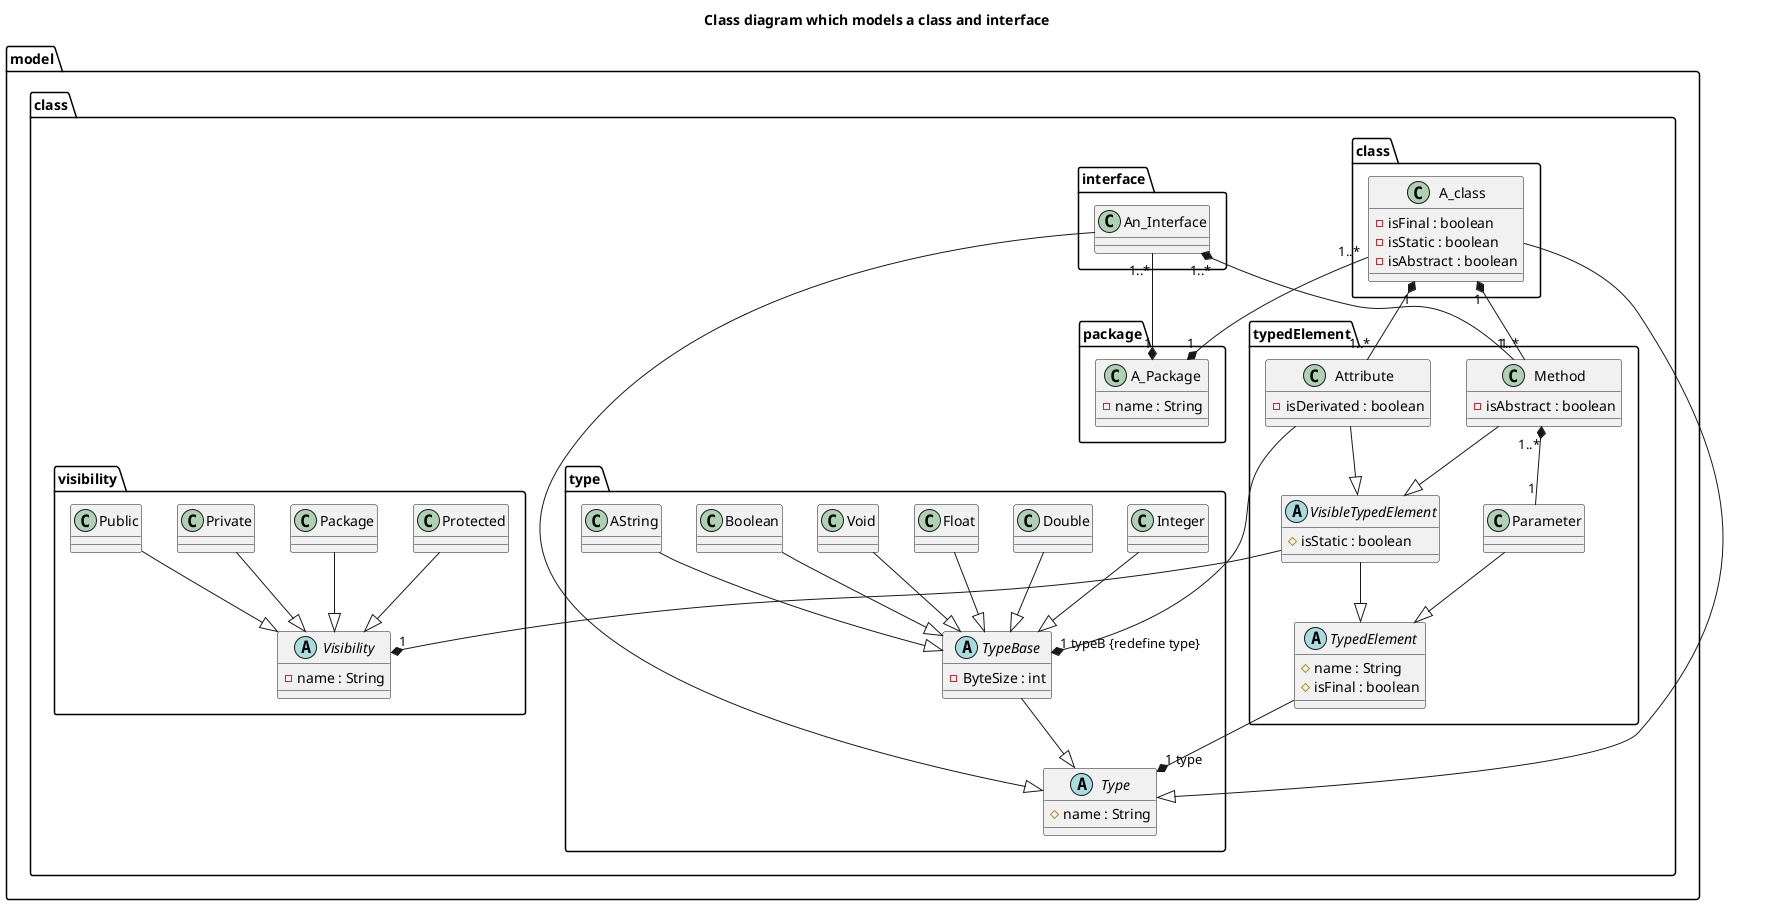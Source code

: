 @startuml

title Class diagram which models a class and interface



package model.class <<folder>> {

	package model.class.package <<folder>> {
		class A_Package {
		 - name : String
		}
	}

	package model.class.class <<folder>> {

		 class A_class {
		  - isFinal : boolean
		  - isStatic : boolean
		  - isAbstract : boolean
		}
	}

	package model.class.interface <<folder>> {
		class An_Interface {

		}
	}


	package model.class.typedElement <<folder>> {

		class Attribute {
			- isDerivated : boolean
		}

		class Method {
			- isAbstract : boolean
		}

		class Parameter {

		}

		abstract class TypedElement{
			# name : String
			# isFinal : boolean
		}

		abstract class VisibleTypedElement {
			# isStatic : boolean
		}
	}



	package model.class.type <<folder>> {
		abstract class Type{
			# name : String
		}

		abstract class TypeBase{
		 	- ByteSize : int
		}

		class Integer {

		}

		class Double {

		}

		class Float {

		}

		class Void {

		}

		class Boolean {

		}

		class AString {

		}
	}

	Boolean --|> TypeBase
	Float --|> TypeBase
	Double --|> TypeBase
	Integer --|> TypeBase
	Void --|> TypeBase
	AString --|> TypeBase

	TypeBase --|> Type

	TypedElement  " " --* "1 type" Type
	Attribute  " " --* "1 typeB {redefine type}" TypeBase


	package model.class.visibility <<folder>> {

		abstract class Visibility{
			- name : String
		}

		class Private {

		}

		class Public {

		}

		class Protected {

		}

		class Package {

		}
	}

	Private --|> Visibility
	Public --|> Visibility
	Protected --|> Visibility
	Package --|> Visibility

	VisibleTypedElement --|> TypedElement
	Parameter --|> TypedElement

	Method --|> VisibleTypedElement
	Attribute --|> VisibleTypedElement
	VisibleTypedElement " " --* "1" Visibility


	A_class --|> Type
	A_class "1..*" --* "1" A_Package
	An_Interface "1..*" --* "1" A_Package
	A_class "1" *-- "1..*" Attribute
	A_class "1" *-- "1..*" Method

	An_Interface "1..*" *-- "1" Method

	Method "1..*" *-- "1" Parameter

	An_Interface --|> Type

}






@enduml